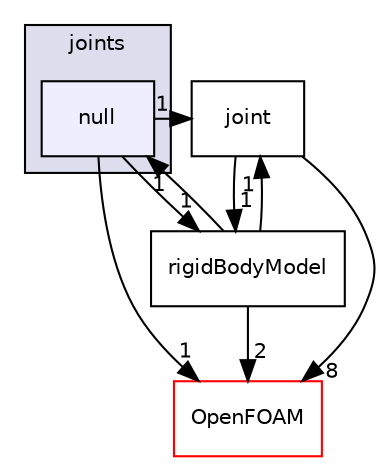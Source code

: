 digraph "src/rigidBodyDynamics/joints/null" {
  bgcolor=transparent;
  compound=true
  node [ fontsize="10", fontname="Helvetica"];
  edge [ labelfontsize="10", labelfontname="Helvetica"];
  subgraph clusterdir_2cba07cc9d01feacd9e1919ec88f1577 {
    graph [ bgcolor="#ddddee", pencolor="black", label="joints" fontname="Helvetica", fontsize="10", URL="dir_2cba07cc9d01feacd9e1919ec88f1577.html"]
  dir_54bf4e25f539afac637df185452fef8f [shape=box, label="null", style="filled", fillcolor="#eeeeff", pencolor="black", URL="dir_54bf4e25f539afac637df185452fef8f.html"];
  }
  dir_c5473ff19b20e6ec4dfe5c310b3778a8 [shape=box label="OpenFOAM" color="red" URL="dir_c5473ff19b20e6ec4dfe5c310b3778a8.html"];
  dir_6c9a4378c144a7109502bbb402dcf205 [shape=box label="joint" URL="dir_6c9a4378c144a7109502bbb402dcf205.html"];
  dir_01d230fdb888802d871acc5f0e1690e2 [shape=box label="rigidBodyModel" URL="dir_01d230fdb888802d871acc5f0e1690e2.html"];
  dir_6c9a4378c144a7109502bbb402dcf205->dir_c5473ff19b20e6ec4dfe5c310b3778a8 [headlabel="8", labeldistance=1.5 headhref="dir_002639_001897.html"];
  dir_6c9a4378c144a7109502bbb402dcf205->dir_01d230fdb888802d871acc5f0e1690e2 [headlabel="1", labeldistance=1.5 headhref="dir_002639_002668.html"];
  dir_54bf4e25f539afac637df185452fef8f->dir_c5473ff19b20e6ec4dfe5c310b3778a8 [headlabel="1", labeldistance=1.5 headhref="dir_002640_001897.html"];
  dir_54bf4e25f539afac637df185452fef8f->dir_6c9a4378c144a7109502bbb402dcf205 [headlabel="1", labeldistance=1.5 headhref="dir_002640_002639.html"];
  dir_54bf4e25f539afac637df185452fef8f->dir_01d230fdb888802d871acc5f0e1690e2 [headlabel="1", labeldistance=1.5 headhref="dir_002640_002668.html"];
  dir_01d230fdb888802d871acc5f0e1690e2->dir_c5473ff19b20e6ec4dfe5c310b3778a8 [headlabel="2", labeldistance=1.5 headhref="dir_002668_001897.html"];
  dir_01d230fdb888802d871acc5f0e1690e2->dir_6c9a4378c144a7109502bbb402dcf205 [headlabel="1", labeldistance=1.5 headhref="dir_002668_002639.html"];
  dir_01d230fdb888802d871acc5f0e1690e2->dir_54bf4e25f539afac637df185452fef8f [headlabel="1", labeldistance=1.5 headhref="dir_002668_002640.html"];
}
